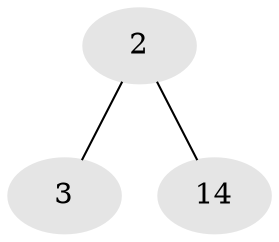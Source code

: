 // Generated by graph-tools (version 1.1) at 2025/46/02/15/25 05:46:28]
// undirected, 3 vertices, 2 edges
graph export_dot {
graph [start="1"]
  node [color=gray90,style=filled];
  2 [super="+1+4+5+6+7+8+12+15+16+17+18"];
  3 [super="+10+13+20"];
  14 [super="+8+19"];
  2 -- 3;
  2 -- 14;
}
